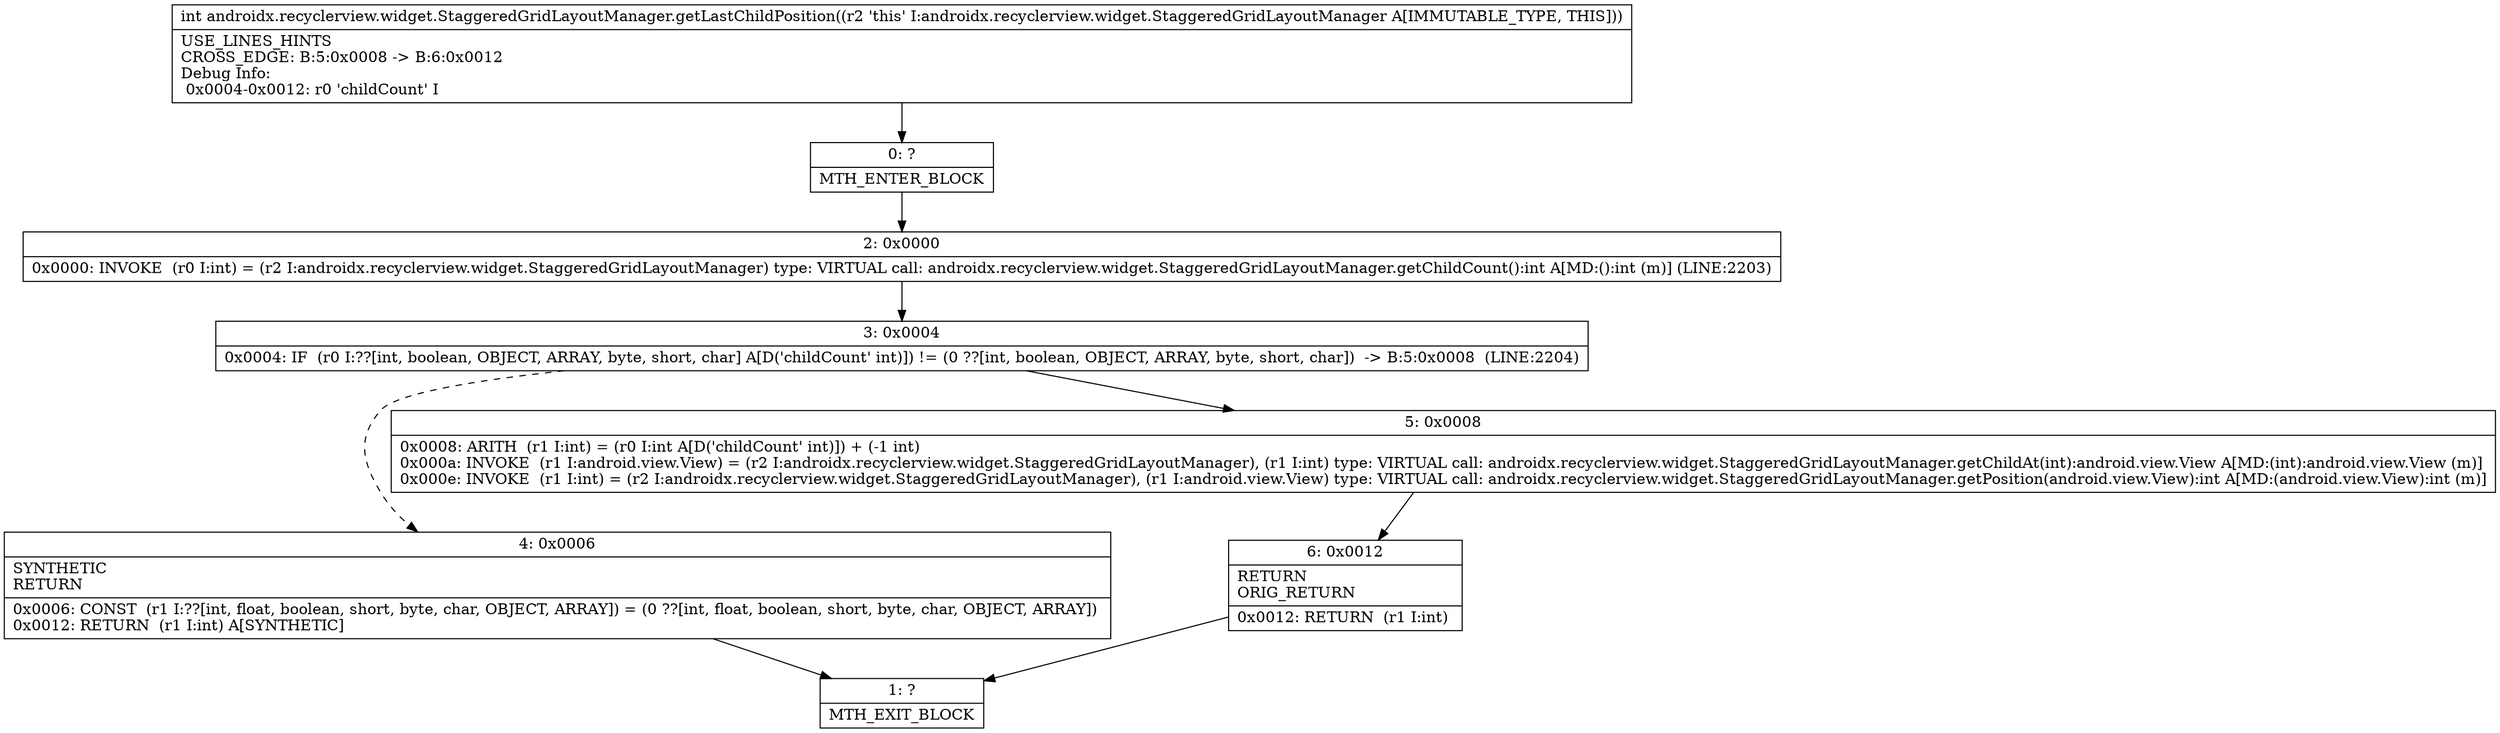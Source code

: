 digraph "CFG forandroidx.recyclerview.widget.StaggeredGridLayoutManager.getLastChildPosition()I" {
Node_0 [shape=record,label="{0\:\ ?|MTH_ENTER_BLOCK\l}"];
Node_2 [shape=record,label="{2\:\ 0x0000|0x0000: INVOKE  (r0 I:int) = (r2 I:androidx.recyclerview.widget.StaggeredGridLayoutManager) type: VIRTUAL call: androidx.recyclerview.widget.StaggeredGridLayoutManager.getChildCount():int A[MD:():int (m)] (LINE:2203)\l}"];
Node_3 [shape=record,label="{3\:\ 0x0004|0x0004: IF  (r0 I:??[int, boolean, OBJECT, ARRAY, byte, short, char] A[D('childCount' int)]) != (0 ??[int, boolean, OBJECT, ARRAY, byte, short, char])  \-\> B:5:0x0008  (LINE:2204)\l}"];
Node_4 [shape=record,label="{4\:\ 0x0006|SYNTHETIC\lRETURN\l|0x0006: CONST  (r1 I:??[int, float, boolean, short, byte, char, OBJECT, ARRAY]) = (0 ??[int, float, boolean, short, byte, char, OBJECT, ARRAY]) \l0x0012: RETURN  (r1 I:int) A[SYNTHETIC]\l}"];
Node_1 [shape=record,label="{1\:\ ?|MTH_EXIT_BLOCK\l}"];
Node_5 [shape=record,label="{5\:\ 0x0008|0x0008: ARITH  (r1 I:int) = (r0 I:int A[D('childCount' int)]) + (\-1 int) \l0x000a: INVOKE  (r1 I:android.view.View) = (r2 I:androidx.recyclerview.widget.StaggeredGridLayoutManager), (r1 I:int) type: VIRTUAL call: androidx.recyclerview.widget.StaggeredGridLayoutManager.getChildAt(int):android.view.View A[MD:(int):android.view.View (m)]\l0x000e: INVOKE  (r1 I:int) = (r2 I:androidx.recyclerview.widget.StaggeredGridLayoutManager), (r1 I:android.view.View) type: VIRTUAL call: androidx.recyclerview.widget.StaggeredGridLayoutManager.getPosition(android.view.View):int A[MD:(android.view.View):int (m)]\l}"];
Node_6 [shape=record,label="{6\:\ 0x0012|RETURN\lORIG_RETURN\l|0x0012: RETURN  (r1 I:int) \l}"];
MethodNode[shape=record,label="{int androidx.recyclerview.widget.StaggeredGridLayoutManager.getLastChildPosition((r2 'this' I:androidx.recyclerview.widget.StaggeredGridLayoutManager A[IMMUTABLE_TYPE, THIS]))  | USE_LINES_HINTS\lCROSS_EDGE: B:5:0x0008 \-\> B:6:0x0012\lDebug Info:\l  0x0004\-0x0012: r0 'childCount' I\l}"];
MethodNode -> Node_0;Node_0 -> Node_2;
Node_2 -> Node_3;
Node_3 -> Node_4[style=dashed];
Node_3 -> Node_5;
Node_4 -> Node_1;
Node_5 -> Node_6;
Node_6 -> Node_1;
}

